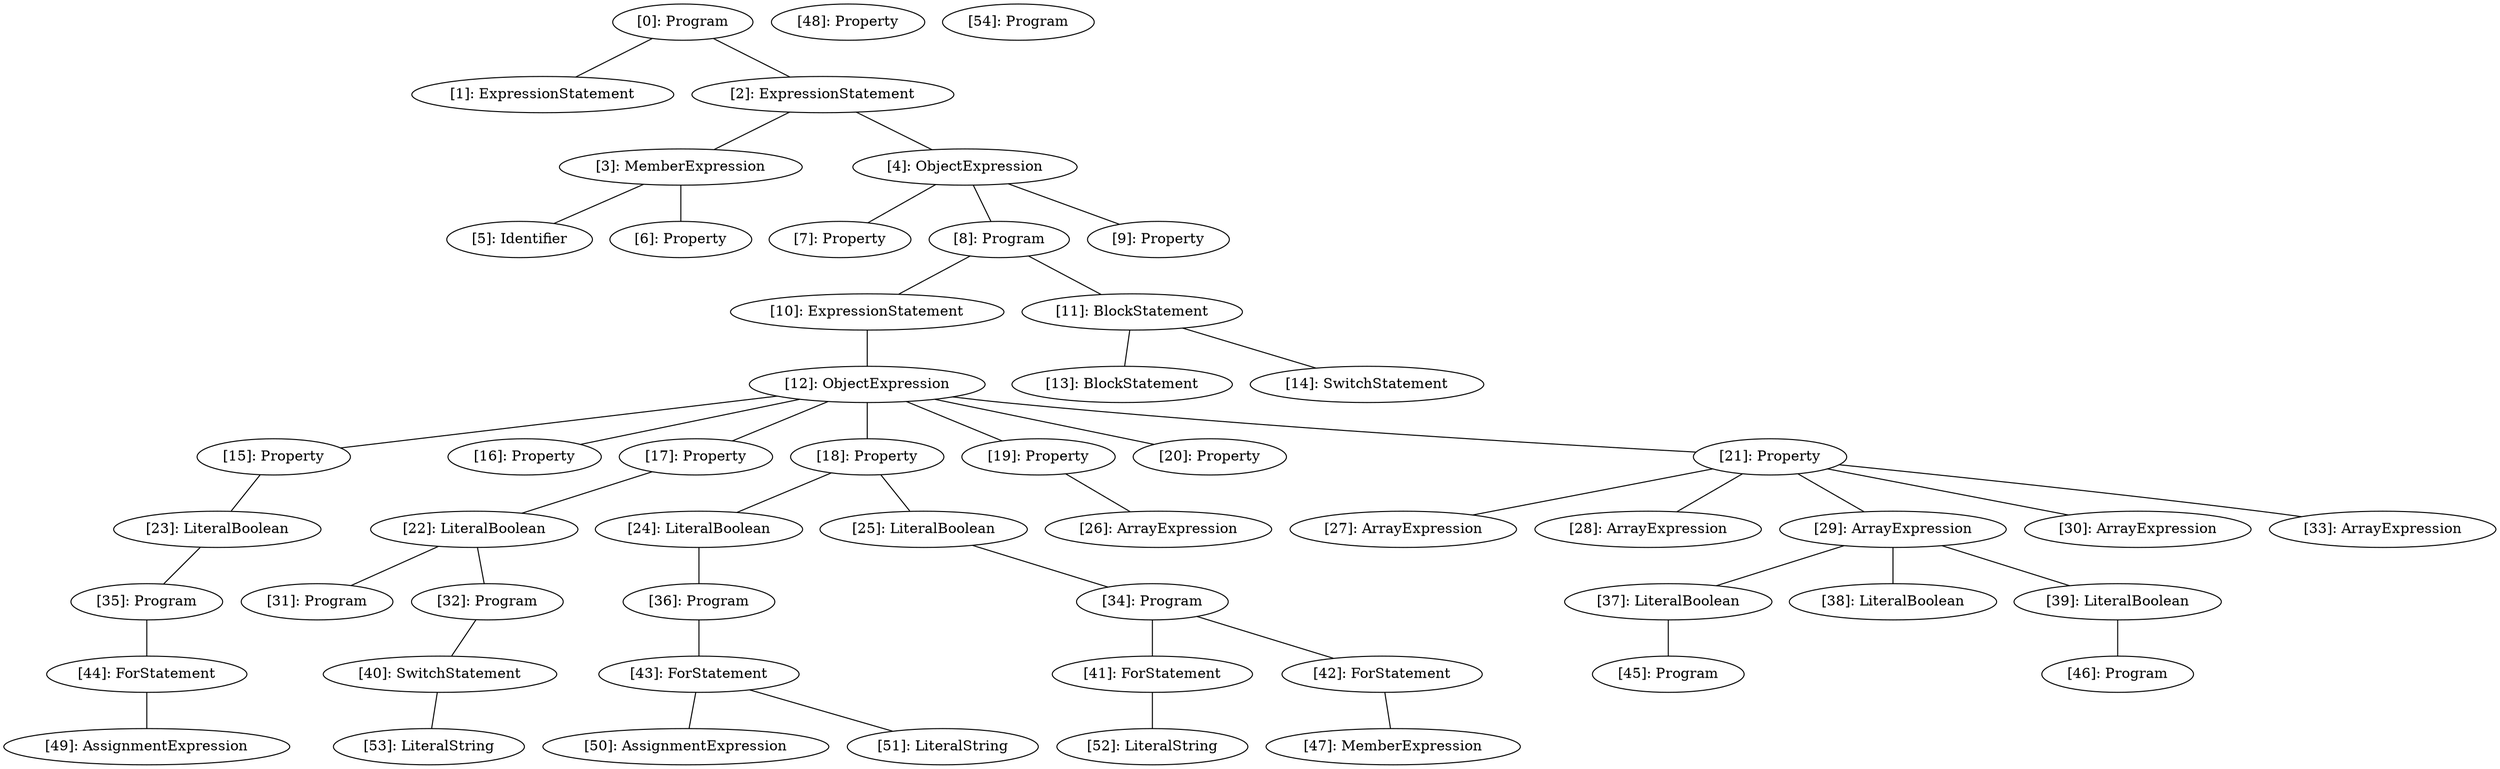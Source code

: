 // Result
graph {
	0 [label="[0]: Program"]
	1 [label="[1]: ExpressionStatement"]
	2 [label="[2]: ExpressionStatement"]
	3 [label="[3]: MemberExpression"]
	4 [label="[4]: ObjectExpression"]
	5 [label="[5]: Identifier"]
	6 [label="[6]: Property"]
	7 [label="[7]: Property"]
	8 [label="[8]: Program"]
	9 [label="[9]: Property"]
	10 [label="[10]: ExpressionStatement"]
	11 [label="[11]: BlockStatement"]
	12 [label="[12]: ObjectExpression"]
	13 [label="[13]: BlockStatement"]
	14 [label="[14]: SwitchStatement"]
	15 [label="[15]: Property"]
	16 [label="[16]: Property"]
	17 [label="[17]: Property"]
	18 [label="[18]: Property"]
	19 [label="[19]: Property"]
	20 [label="[20]: Property"]
	21 [label="[21]: Property"]
	22 [label="[22]: LiteralBoolean"]
	23 [label="[23]: LiteralBoolean"]
	24 [label="[24]: LiteralBoolean"]
	25 [label="[25]: LiteralBoolean"]
	26 [label="[26]: ArrayExpression"]
	27 [label="[27]: ArrayExpression"]
	28 [label="[28]: ArrayExpression"]
	29 [label="[29]: ArrayExpression"]
	30 [label="[30]: ArrayExpression"]
	31 [label="[31]: Program"]
	32 [label="[32]: Program"]
	33 [label="[33]: ArrayExpression"]
	34 [label="[34]: Program"]
	35 [label="[35]: Program"]
	36 [label="[36]: Program"]
	37 [label="[37]: LiteralBoolean"]
	38 [label="[38]: LiteralBoolean"]
	39 [label="[39]: LiteralBoolean"]
	40 [label="[40]: SwitchStatement"]
	41 [label="[41]: ForStatement"]
	42 [label="[42]: ForStatement"]
	43 [label="[43]: ForStatement"]
	44 [label="[44]: ForStatement"]
	45 [label="[45]: Program"]
	46 [label="[46]: Program"]
	47 [label="[47]: MemberExpression"]
	48 [label="[48]: Property"]
	49 [label="[49]: AssignmentExpression"]
	50 [label="[50]: AssignmentExpression"]
	51 [label="[51]: LiteralString"]
	52 [label="[52]: LiteralString"]
	53 [label="[53]: LiteralString"]
	54 [label="[54]: Program"]
	0 -- 1
	0 -- 2
	2 -- 3
	2 -- 4
	3 -- 5
	3 -- 6
	4 -- 7
	4 -- 8
	4 -- 9
	8 -- 10
	8 -- 11
	10 -- 12
	11 -- 13
	11 -- 14
	12 -- 15
	12 -- 16
	12 -- 17
	12 -- 18
	12 -- 19
	12 -- 20
	12 -- 21
	15 -- 23
	17 -- 22
	18 -- 24
	18 -- 25
	19 -- 26
	21 -- 27
	21 -- 28
	21 -- 29
	21 -- 30
	21 -- 33
	22 -- 31
	22 -- 32
	23 -- 35
	24 -- 36
	25 -- 34
	29 -- 37
	29 -- 38
	29 -- 39
	32 -- 40
	34 -- 41
	34 -- 42
	35 -- 44
	36 -- 43
	37 -- 45
	39 -- 46
	40 -- 53
	41 -- 52
	42 -- 47
	43 -- 50
	43 -- 51
	44 -- 49
}
